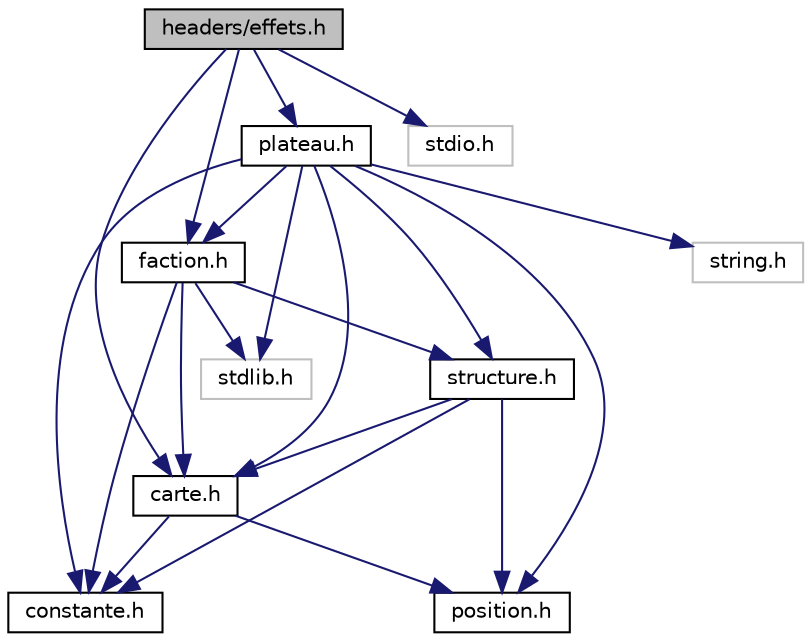 digraph "headers/effets.h"
{
 // LATEX_PDF_SIZE
  edge [fontname="Helvetica",fontsize="10",labelfontname="Helvetica",labelfontsize="10"];
  node [fontname="Helvetica",fontsize="10",shape=record];
  Node1 [label="headers/effets.h",height=0.2,width=0.4,color="black", fillcolor="grey75", style="filled", fontcolor="black",tooltip="Fichier contenant les différents effets des cartes."];
  Node1 -> Node2 [color="midnightblue",fontsize="10",style="solid",fontname="Helvetica"];
  Node2 [label="carte.h",height=0.2,width=0.4,color="black", fillcolor="white", style="filled",URL="$carte_8h.html",tooltip="Fichier contenant la structure liée aux cartes."];
  Node2 -> Node3 [color="midnightblue",fontsize="10",style="solid",fontname="Helvetica"];
  Node3 [label="constante.h",height=0.2,width=0.4,color="black", fillcolor="white", style="filled",URL="$constante_8h.html",tooltip="Fichier contenant différentes constantes qui seront utiles pour l'application."];
  Node2 -> Node4 [color="midnightblue",fontsize="10",style="solid",fontname="Helvetica"];
  Node4 [label="position.h",height=0.2,width=0.4,color="black", fillcolor="white", style="filled",URL="$position_8h.html",tooltip="Fichier contenant la structure liée à la position de la carte sur la grille."];
  Node1 -> Node5 [color="midnightblue",fontsize="10",style="solid",fontname="Helvetica"];
  Node5 [label="plateau.h",height=0.2,width=0.4,color="black", fillcolor="white", style="filled",URL="$plateau_8h.html",tooltip="Fichier contenant la structure et les fonctions liées à notre plateau de jeu."];
  Node5 -> Node2 [color="midnightblue",fontsize="10",style="solid",fontname="Helvetica"];
  Node5 -> Node6 [color="midnightblue",fontsize="10",style="solid",fontname="Helvetica"];
  Node6 [label="faction.h",height=0.2,width=0.4,color="black", fillcolor="white", style="filled",URL="$faction_8h.html",tooltip="Fichier contenant la structure et les fonctions liées aux factions."];
  Node6 -> Node3 [color="midnightblue",fontsize="10",style="solid",fontname="Helvetica"];
  Node6 -> Node2 [color="midnightblue",fontsize="10",style="solid",fontname="Helvetica"];
  Node6 -> Node7 [color="midnightblue",fontsize="10",style="solid",fontname="Helvetica"];
  Node7 [label="structure.h",height=0.2,width=0.4,color="black", fillcolor="white", style="filled",URL="$structure_8h.html",tooltip="Fichier contenant les différentes structures nécessaires au bon fonctionnement de notre jeu."];
  Node7 -> Node2 [color="midnightblue",fontsize="10",style="solid",fontname="Helvetica"];
  Node7 -> Node4 [color="midnightblue",fontsize="10",style="solid",fontname="Helvetica"];
  Node7 -> Node3 [color="midnightblue",fontsize="10",style="solid",fontname="Helvetica"];
  Node6 -> Node8 [color="midnightblue",fontsize="10",style="solid",fontname="Helvetica"];
  Node8 [label="stdlib.h",height=0.2,width=0.4,color="grey75", fillcolor="white", style="filled",tooltip=" "];
  Node5 -> Node3 [color="midnightblue",fontsize="10",style="solid",fontname="Helvetica"];
  Node5 -> Node4 [color="midnightblue",fontsize="10",style="solid",fontname="Helvetica"];
  Node5 -> Node8 [color="midnightblue",fontsize="10",style="solid",fontname="Helvetica"];
  Node5 -> Node9 [color="midnightblue",fontsize="10",style="solid",fontname="Helvetica"];
  Node9 [label="string.h",height=0.2,width=0.4,color="grey75", fillcolor="white", style="filled",tooltip=" "];
  Node5 -> Node7 [color="midnightblue",fontsize="10",style="solid",fontname="Helvetica"];
  Node1 -> Node6 [color="midnightblue",fontsize="10",style="solid",fontname="Helvetica"];
  Node1 -> Node10 [color="midnightblue",fontsize="10",style="solid",fontname="Helvetica"];
  Node10 [label="stdio.h",height=0.2,width=0.4,color="grey75", fillcolor="white", style="filled",tooltip=" "];
}

